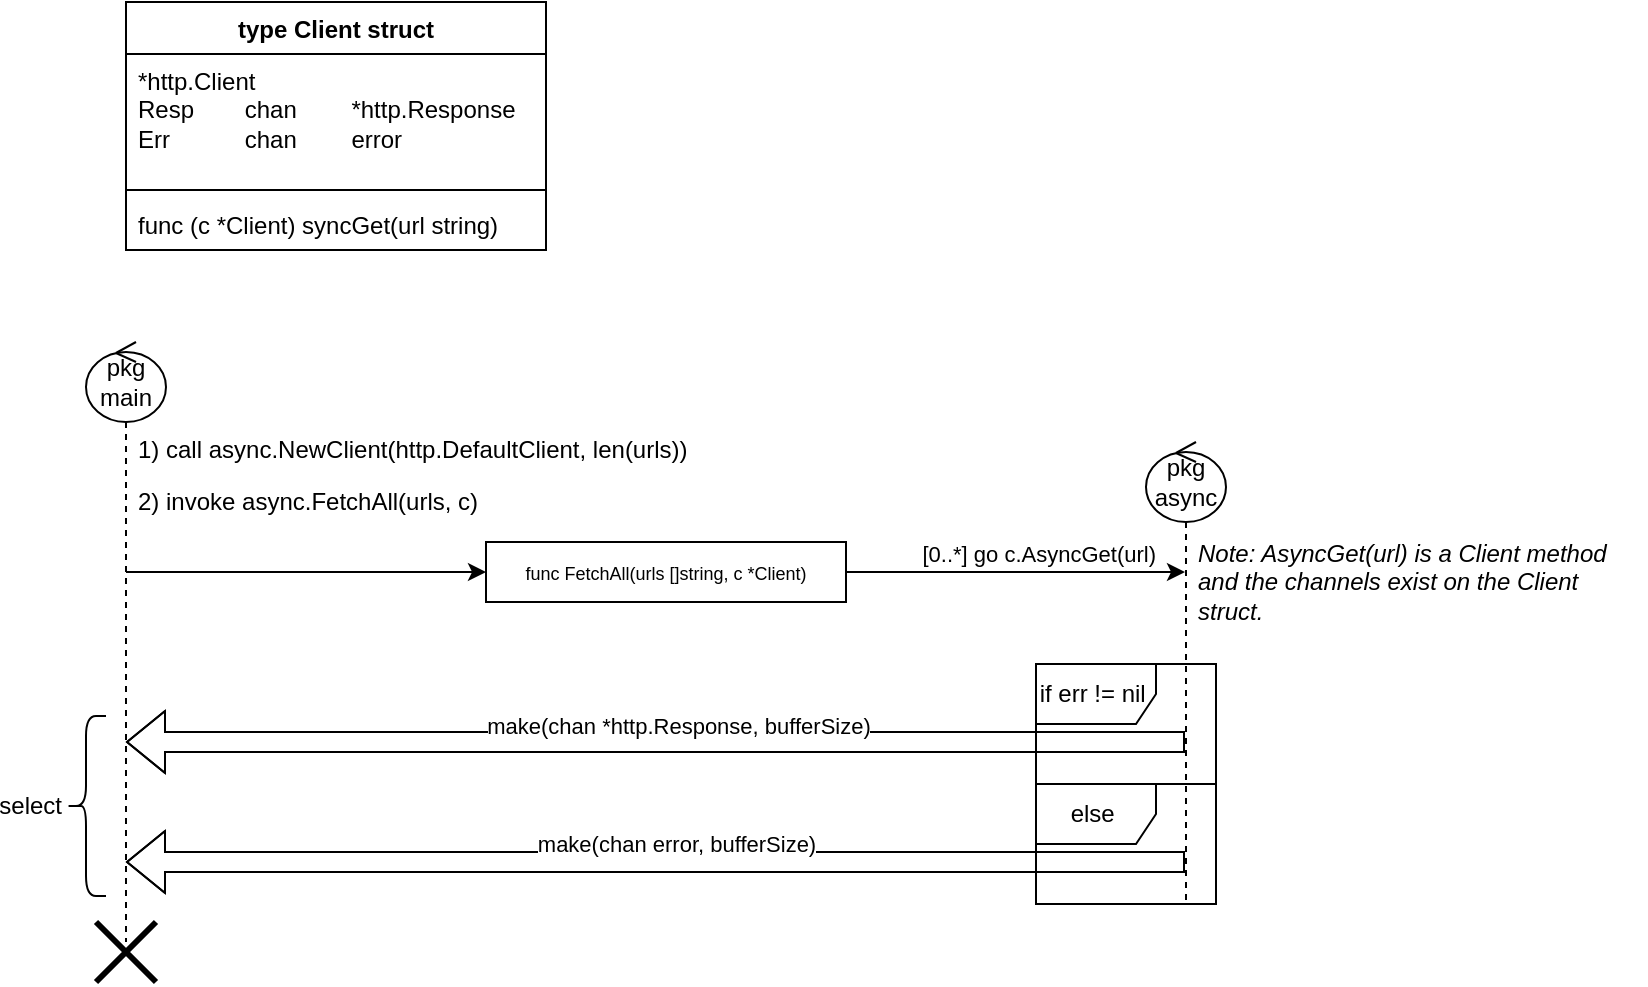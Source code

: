 <mxfile version="21.3.8" type="github">
  <diagram name="Page-1" id="r-0Xbe3y7Y9w9s33wDKC">
    <mxGraphModel dx="1434" dy="756" grid="1" gridSize="10" guides="1" tooltips="1" connect="1" arrows="1" fold="1" page="1" pageScale="1" pageWidth="850" pageHeight="1100" math="0" shadow="0">
      <root>
        <mxCell id="0" />
        <mxCell id="1" parent="0" />
        <mxCell id="x21fHf0RearXtBFmMJXq-65" style="edgeStyle=elbowEdgeStyle;rounded=0;orthogonalLoop=1;jettySize=auto;html=1;elbow=vertical;curved=0;entryX=0;entryY=0.5;entryDx=0;entryDy=0;" edge="1" parent="1" source="x21fHf0RearXtBFmMJXq-62" target="x21fHf0RearXtBFmMJXq-64">
          <mxGeometry relative="1" as="geometry" />
        </mxCell>
        <mxCell id="x21fHf0RearXtBFmMJXq-62" value="pkg&lt;br&gt;main" style="shape=umlLifeline;perimeter=lifelinePerimeter;whiteSpace=wrap;html=1;container=1;dropTarget=0;collapsible=0;recursiveResize=0;outlineConnect=0;portConstraint=eastwest;newEdgeStyle={&quot;edgeStyle&quot;:&quot;elbowEdgeStyle&quot;,&quot;elbow&quot;:&quot;vertical&quot;,&quot;curved&quot;:0,&quot;rounded&quot;:0};participant=umlControl;" vertex="1" parent="1">
          <mxGeometry x="90" y="290" width="40" height="300" as="geometry" />
        </mxCell>
        <mxCell id="x21fHf0RearXtBFmMJXq-67" style="edgeStyle=elbowEdgeStyle;rounded=0;orthogonalLoop=1;jettySize=auto;html=1;elbow=vertical;curved=0;shape=flexArrow;" edge="1" parent="1" source="x21fHf0RearXtBFmMJXq-63" target="x21fHf0RearXtBFmMJXq-62">
          <mxGeometry relative="1" as="geometry">
            <Array as="points">
              <mxPoint x="360" y="490" />
              <mxPoint x="300" y="460" />
            </Array>
          </mxGeometry>
        </mxCell>
        <mxCell id="x21fHf0RearXtBFmMJXq-69" value="make(chan *http.Response, bufferSize)" style="edgeLabel;html=1;align=center;verticalAlign=bottom;resizable=0;points=[];" vertex="1" connectable="0" parent="x21fHf0RearXtBFmMJXq-67">
          <mxGeometry x="-0.04" relative="1" as="geometry">
            <mxPoint as="offset" />
          </mxGeometry>
        </mxCell>
        <mxCell id="x21fHf0RearXtBFmMJXq-68" style="edgeStyle=elbowEdgeStyle;rounded=0;orthogonalLoop=1;jettySize=auto;html=1;elbow=vertical;curved=0;shape=flexArrow;" edge="1" parent="1" source="x21fHf0RearXtBFmMJXq-63" target="x21fHf0RearXtBFmMJXq-62">
          <mxGeometry relative="1" as="geometry">
            <Array as="points">
              <mxPoint x="490" y="550" />
              <mxPoint x="360" y="560" />
              <mxPoint x="230" y="500" />
            </Array>
          </mxGeometry>
        </mxCell>
        <mxCell id="x21fHf0RearXtBFmMJXq-70" value="make(chan error, bufferSize)" style="edgeLabel;html=1;align=center;verticalAlign=bottom;resizable=0;points=[];" vertex="1" connectable="0" parent="x21fHf0RearXtBFmMJXq-68">
          <mxGeometry x="-0.036" y="-1" relative="1" as="geometry">
            <mxPoint as="offset" />
          </mxGeometry>
        </mxCell>
        <mxCell id="x21fHf0RearXtBFmMJXq-63" value="pkg&lt;br&gt;async" style="shape=umlLifeline;perimeter=lifelinePerimeter;whiteSpace=wrap;html=1;container=1;dropTarget=0;collapsible=0;recursiveResize=0;outlineConnect=0;portConstraint=eastwest;newEdgeStyle={&quot;edgeStyle&quot;:&quot;elbowEdgeStyle&quot;,&quot;elbow&quot;:&quot;vertical&quot;,&quot;curved&quot;:0,&quot;rounded&quot;:0};participant=umlControl;" vertex="1" parent="1">
          <mxGeometry x="620" y="340" width="40" height="230" as="geometry" />
        </mxCell>
        <mxCell id="x21fHf0RearXtBFmMJXq-77" value="[0..*]&amp;nbsp;go c.AsyncGet(url)" style="edgeStyle=orthogonalEdgeStyle;rounded=0;orthogonalLoop=1;jettySize=auto;html=1;verticalAlign=bottom;align=right;" edge="1" parent="1" source="x21fHf0RearXtBFmMJXq-64" target="x21fHf0RearXtBFmMJXq-63">
          <mxGeometry x="0.837" relative="1" as="geometry">
            <Array as="points">
              <mxPoint x="460" y="405" />
              <mxPoint x="460" y="405" />
            </Array>
            <mxPoint as="offset" />
          </mxGeometry>
        </mxCell>
        <mxCell id="x21fHf0RearXtBFmMJXq-64" value="&lt;div style=&quot;text-align: left;&quot;&gt;&lt;span style=&quot;background-color: initial; font-size: 9px;&quot;&gt;func FetchAll(urls []string, c *Client)&lt;/span&gt;&lt;/div&gt;" style="html=1;whiteSpace=wrap;" vertex="1" parent="1">
          <mxGeometry x="290" y="390" width="180" height="30" as="geometry" />
        </mxCell>
        <mxCell id="x21fHf0RearXtBFmMJXq-74" value="1) call&amp;nbsp;async.NewClient(http.DefaultClient, len(urls))" style="text;strokeColor=none;fillColor=none;align=left;verticalAlign=top;spacingLeft=4;spacingRight=4;overflow=hidden;rotatable=0;points=[[0,0.5],[1,0.5]];portConstraint=eastwest;whiteSpace=wrap;html=1;" vertex="1" parent="1">
          <mxGeometry x="110" y="330" width="290" height="26" as="geometry" />
        </mxCell>
        <mxCell id="x21fHf0RearXtBFmMJXq-75" value="2) invoke async.FetchAll(urls, c)" style="text;strokeColor=none;fillColor=none;align=left;verticalAlign=top;spacingLeft=4;spacingRight=4;overflow=hidden;rotatable=0;points=[[0,0.5],[1,0.5]];portConstraint=eastwest;whiteSpace=wrap;html=1;" vertex="1" parent="1">
          <mxGeometry x="110" y="356" width="280" height="26" as="geometry" />
        </mxCell>
        <mxCell id="x21fHf0RearXtBFmMJXq-80" value="&lt;i&gt;Note: AsyncGet(url) is a Client method&lt;br&gt;and the channels exist on the Client struct.&lt;/i&gt;" style="text;strokeColor=none;fillColor=none;align=left;verticalAlign=top;spacingLeft=4;spacingRight=4;overflow=hidden;rotatable=0;points=[[0,0.5],[1,0.5]];portConstraint=eastwest;whiteSpace=wrap;html=1;" vertex="1" parent="1">
          <mxGeometry x="640" y="382" width="230" height="58" as="geometry" />
        </mxCell>
        <mxCell id="x21fHf0RearXtBFmMJXq-84" value="select" style="shape=curlyBracket;whiteSpace=wrap;html=1;rounded=1;labelPosition=left;verticalLabelPosition=middle;align=right;verticalAlign=middle;" vertex="1" parent="1">
          <mxGeometry x="80" y="477" width="20" height="90" as="geometry" />
        </mxCell>
        <mxCell id="x21fHf0RearXtBFmMJXq-85" value="if err != nil&amp;nbsp;" style="shape=umlFrame;whiteSpace=wrap;html=1;pointerEvents=0;" vertex="1" parent="1">
          <mxGeometry x="565" y="451" width="90" height="60" as="geometry" />
        </mxCell>
        <mxCell id="x21fHf0RearXtBFmMJXq-86" value="else&amp;nbsp;" style="shape=umlFrame;whiteSpace=wrap;html=1;pointerEvents=0;" vertex="1" parent="1">
          <mxGeometry x="565" y="511" width="90" height="60" as="geometry" />
        </mxCell>
        <mxCell id="x21fHf0RearXtBFmMJXq-81" value="" style="shape=umlDestroy;whiteSpace=wrap;html=1;strokeWidth=3;targetShapes=umlLifeline;" vertex="1" parent="1">
          <mxGeometry x="95" y="580" width="30" height="30" as="geometry" />
        </mxCell>
        <mxCell id="x21fHf0RearXtBFmMJXq-91" value="type Client struct" style="swimlane;fontStyle=1;align=center;verticalAlign=top;childLayout=stackLayout;horizontal=1;startSize=26;horizontalStack=0;resizeParent=1;resizeParentMax=0;resizeLast=0;collapsible=1;marginBottom=0;whiteSpace=wrap;html=1;" vertex="1" parent="1">
          <mxGeometry x="110" y="120" width="210" height="124" as="geometry">
            <mxRectangle x="120" y="80" width="140" height="30" as="alternateBounds" />
          </mxGeometry>
        </mxCell>
        <mxCell id="x21fHf0RearXtBFmMJXq-92" value="*http.Client&lt;br&gt;Resp&lt;span style=&quot;white-space: pre;&quot;&gt;&#x9;&lt;/span&gt;chan&lt;span style=&quot;white-space: pre;&quot;&gt;&#x9;&lt;/span&gt;*http.Response&lt;br&gt;Err&lt;span style=&quot;white-space: pre;&quot;&gt;&#x9;&lt;/span&gt;&lt;span style=&quot;white-space: pre;&quot;&gt;&#x9;&lt;/span&gt;chan&lt;span style=&quot;white-space: pre;&quot;&gt;&#x9;&lt;/span&gt;error" style="text;strokeColor=none;fillColor=none;align=left;verticalAlign=top;spacingLeft=4;spacingRight=4;overflow=hidden;rotatable=0;points=[[0,0.5],[1,0.5]];portConstraint=eastwest;whiteSpace=wrap;html=1;" vertex="1" parent="x21fHf0RearXtBFmMJXq-91">
          <mxGeometry y="26" width="210" height="64" as="geometry" />
        </mxCell>
        <mxCell id="x21fHf0RearXtBFmMJXq-93" value="" style="line;strokeWidth=1;fillColor=none;align=left;verticalAlign=middle;spacingTop=-1;spacingLeft=3;spacingRight=3;rotatable=0;labelPosition=right;points=[];portConstraint=eastwest;strokeColor=inherit;" vertex="1" parent="x21fHf0RearXtBFmMJXq-91">
          <mxGeometry y="90" width="210" height="8" as="geometry" />
        </mxCell>
        <mxCell id="x21fHf0RearXtBFmMJXq-94" value="func (c *Client) syncGet(url string)" style="text;strokeColor=none;fillColor=none;align=left;verticalAlign=top;spacingLeft=4;spacingRight=4;overflow=hidden;rotatable=0;points=[[0,0.5],[1,0.5]];portConstraint=eastwest;whiteSpace=wrap;html=1;" vertex="1" parent="x21fHf0RearXtBFmMJXq-91">
          <mxGeometry y="98" width="210" height="26" as="geometry" />
        </mxCell>
      </root>
    </mxGraphModel>
  </diagram>
</mxfile>
